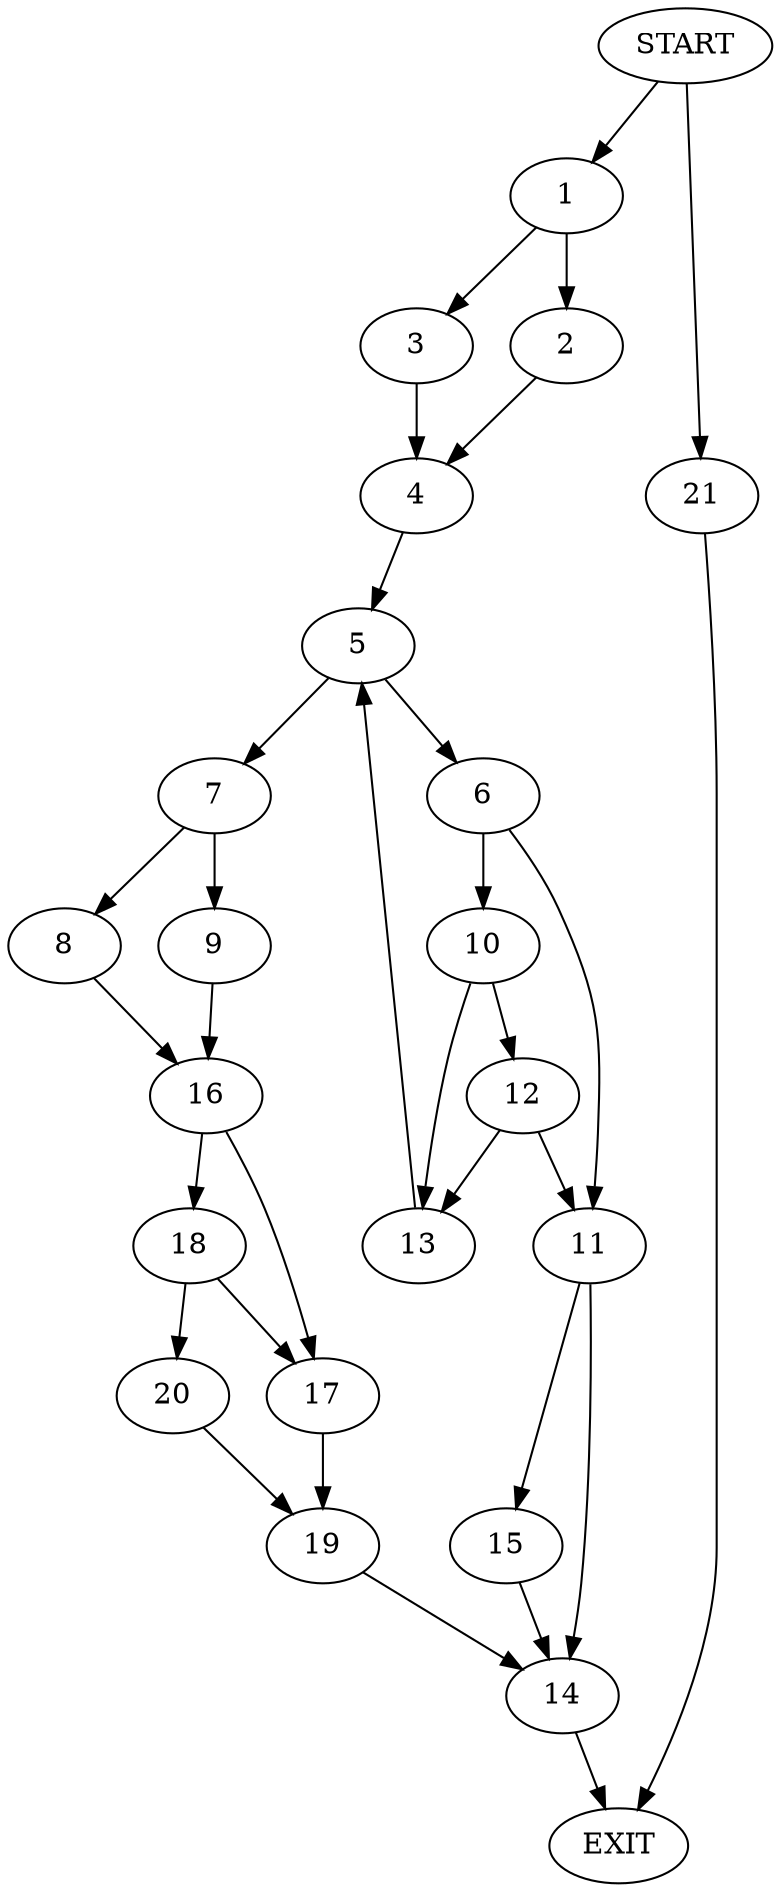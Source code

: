 digraph {
0 [label="START"]
22 [label="EXIT"]
0 -> 1
1 -> 2
1 -> 3
3 -> 4
2 -> 4
4 -> 5
5 -> 6
5 -> 7
7 -> 8
7 -> 9
6 -> 10
6 -> 11
10 -> 12
10 -> 13
11 -> 14
11 -> 15
12 -> 13
12 -> 11
13 -> 5
15 -> 14
14 -> 22
8 -> 16
9 -> 16
16 -> 17
16 -> 18
17 -> 19
18 -> 20
18 -> 17
20 -> 19
19 -> 14
0 -> 21
21 -> 22
}
